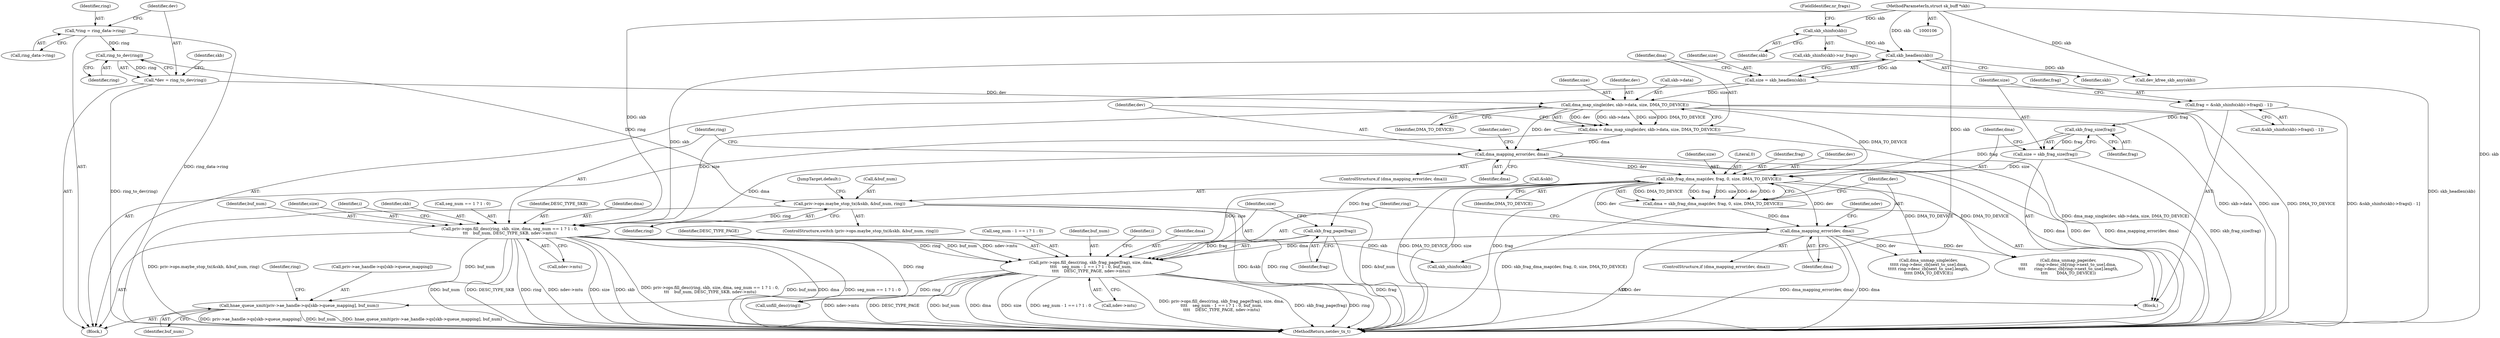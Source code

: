digraph "0_linux_27463ad99f738ed93c7c8b3e2e5bc8c4853a2ff2_0@array" {
"1000329" [label="(Call,hnae_queue_xmit(priv->ae_handle->qs[skb->queue_mapping], buf_num))"];
"1000270" [label="(Call,priv->ops.fill_desc(ring, skb_frag_page(frag), size, dma,\n\t\t\t\t    seg_num - 1 == i ? 1 : 0, buf_num,\n\t\t\t\t    DESC_TYPE_PAGE, ndev->mtu))"];
"1000205" [label="(Call,priv->ops.fill_desc(ring, skb, size, dma, seg_num == 1 ? 1 : 0,\n\t\t\t    buf_num, DESC_TYPE_SKB, ndev->mtu))"];
"1000136" [label="(Call,priv->ops.maybe_stop_tx(&skb, &buf_num, ring))"];
"1000125" [label="(Call,ring_to_dev(ring))"];
"1000117" [label="(Call,*ring = ring_data->ring)"];
"1000179" [label="(Call,skb_headlen(skb))"];
"1000168" [label="(Call,skb_shinfo(skb))"];
"1000108" [label="(MethodParameterIn,struct sk_buff *skb)"];
"1000183" [label="(Call,dma_map_single(dev, skb->data, size, DMA_TO_DEVICE))"];
"1000123" [label="(Call,*dev = ring_to_dev(ring))"];
"1000177" [label="(Call,size = skb_headlen(skb))"];
"1000191" [label="(Call,dma_mapping_error(dev, dma))"];
"1000181" [label="(Call,dma = dma_map_single(dev, skb->data, size, DMA_TO_DEVICE))"];
"1000272" [label="(Call,skb_frag_page(frag))"];
"1000248" [label="(Call,skb_frag_dma_map(dev, frag, 0, size, DMA_TO_DEVICE))"];
"1000255" [label="(Call,dma_mapping_error(dev, dma))"];
"1000246" [label="(Call,dma = skb_frag_dma_map(dev, frag, 0, size, DMA_TO_DEVICE))"];
"1000244" [label="(Call,skb_frag_size(frag))"];
"1000231" [label="(Call,frag = &skb_shinfo(skb)->frags[i - 1])"];
"1000242" [label="(Call,size = skb_frag_size(frag))"];
"1000182" [label="(Identifier,dma)"];
"1000242" [label="(Call,size = skb_frag_size(frag))"];
"1000243" [label="(Identifier,size)"];
"1000257" [label="(Identifier,dma)"];
"1000273" [label="(Identifier,frag)"];
"1000232" [label="(Identifier,frag)"];
"1000137" [label="(Call,&skb)"];
"1000270" [label="(Call,priv->ops.fill_desc(ring, skb_frag_page(frag), size, dma,\n\t\t\t\t    seg_num - 1 == i ? 1 : 0, buf_num,\n\t\t\t\t    DESC_TYPE_PAGE, ndev->mtu))"];
"1000373" [label="(Call,dma_unmap_page(dev,\n\t\t\t\t       ring->desc_cb[ring->next_to_use].dma,\n\t\t\t\t       ring->desc_cb[ring->next_to_use].length,\n\t\t\t\t       DMA_TO_DEVICE))"];
"1000117" [label="(Call,*ring = ring_data->ring)"];
"1000141" [label="(Identifier,ring)"];
"1000210" [label="(Call,seg_num == 1 ? 1 : 0)"];
"1000271" [label="(Identifier,ring)"];
"1000118" [label="(Identifier,ring)"];
"1000124" [label="(Identifier,dev)"];
"1000217" [label="(Identifier,DESC_TYPE_SKB)"];
"1000178" [label="(Identifier,size)"];
"1000162" [label="(JumpTarget,default:)"];
"1000275" [label="(Identifier,dma)"];
"1000233" [label="(Call,&skb_shinfo(skb)->frags[i - 1])"];
"1000426" [label="(MethodReturn,netdev_tx_t)"];
"1000179" [label="(Call,skb_headlen(skb))"];
"1000170" [label="(FieldIdentifier,nr_frags)"];
"1000209" [label="(Identifier,dma)"];
"1000395" [label="(Call,dma_unmap_single(dev,\n\t\t\t\t\t ring->desc_cb[next_to_use].dma,\n\t\t\t\t\t ring->desc_cb[next_to_use].length,\n\t\t\t\t\t DMA_TO_DEVICE))"];
"1000236" [label="(Call,skb_shinfo(skb))"];
"1000123" [label="(Call,*dev = ring_to_dev(ring))"];
"1000126" [label="(Identifier,ring)"];
"1000247" [label="(Identifier,dma)"];
"1000177" [label="(Call,size = skb_headlen(skb))"];
"1000252" [label="(Identifier,size)"];
"1000256" [label="(Identifier,dev)"];
"1000167" [label="(Call,skb_shinfo(skb)->nr_frags)"];
"1000205" [label="(Call,priv->ops.fill_desc(ring, skb, size, dma, seg_num == 1 ? 1 : 0,\n\t\t\t    buf_num, DESC_TYPE_SKB, ndev->mtu))"];
"1000206" [label="(Identifier,ring)"];
"1000248" [label="(Call,skb_frag_dma_map(dev, frag, 0, size, DMA_TO_DEVICE))"];
"1000189" [label="(Identifier,DMA_TO_DEVICE)"];
"1000251" [label="(Literal,0)"];
"1000119" [label="(Call,ring_data->ring)"];
"1000136" [label="(Call,priv->ops.maybe_stop_tx(&skb, &buf_num, ring))"];
"1000216" [label="(Identifier,buf_num)"];
"1000169" [label="(Identifier,skb)"];
"1000245" [label="(Identifier,frag)"];
"1000168" [label="(Call,skb_shinfo(skb))"];
"1000244" [label="(Call,skb_frag_size(frag))"];
"1000272" [label="(Call,skb_frag_page(frag))"];
"1000365" [label="(Call,unfill_desc(ring))"];
"1000343" [label="(Identifier,ring)"];
"1000192" [label="(Identifier,dev)"];
"1000260" [label="(Identifier,ndev)"];
"1000231" [label="(Call,frag = &skb_shinfo(skb)->frags[i - 1])"];
"1000285" [label="(Identifier,DESC_TYPE_PAGE)"];
"1000250" [label="(Identifier,frag)"];
"1000330" [label="(Call,priv->ae_handle->qs[skb->queue_mapping])"];
"1000249" [label="(Identifier,dev)"];
"1000110" [label="(Block,)"];
"1000190" [label="(ControlStructure,if (dma_mapping_error(dev, dma)))"];
"1000108" [label="(MethodParameterIn,struct sk_buff *skb)"];
"1000230" [label="(Block,)"];
"1000183" [label="(Call,dma_map_single(dev, skb->data, size, DMA_TO_DEVICE))"];
"1000329" [label="(Call,hnae_queue_xmit(priv->ae_handle->qs[skb->queue_mapping], buf_num))"];
"1000253" [label="(Identifier,DMA_TO_DEVICE)"];
"1000274" [label="(Identifier,size)"];
"1000276" [label="(Call,seg_num - 1 == i ? 1 : 0)"];
"1000208" [label="(Identifier,size)"];
"1000254" [label="(ControlStructure,if (dma_mapping_error(dev, dma)))"];
"1000139" [label="(Call,&buf_num)"];
"1000188" [label="(Identifier,size)"];
"1000413" [label="(Call,dev_kfree_skb_any(skb))"];
"1000196" [label="(Identifier,ndev)"];
"1000246" [label="(Call,dma = skb_frag_dma_map(dev, frag, 0, size, DMA_TO_DEVICE))"];
"1000191" [label="(Call,dma_mapping_error(dev, dma))"];
"1000223" [label="(Identifier,i)"];
"1000180" [label="(Identifier,skb)"];
"1000284" [label="(Identifier,buf_num)"];
"1000286" [label="(Call,ndev->mtu)"];
"1000184" [label="(Identifier,dev)"];
"1000138" [label="(Identifier,skb)"];
"1000135" [label="(ControlStructure,switch (priv->ops.maybe_stop_tx(&skb, &buf_num, ring)))"];
"1000229" [label="(Identifier,i)"];
"1000207" [label="(Identifier,skb)"];
"1000125" [label="(Call,ring_to_dev(ring))"];
"1000255" [label="(Call,dma_mapping_error(dev, dma))"];
"1000218" [label="(Call,ndev->mtu)"];
"1000339" [label="(Identifier,buf_num)"];
"1000185" [label="(Call,skb->data)"];
"1000193" [label="(Identifier,dma)"];
"1000181" [label="(Call,dma = dma_map_single(dev, skb->data, size, DMA_TO_DEVICE))"];
"1000329" -> "1000110"  [label="AST: "];
"1000329" -> "1000339"  [label="CFG: "];
"1000330" -> "1000329"  [label="AST: "];
"1000339" -> "1000329"  [label="AST: "];
"1000343" -> "1000329"  [label="CFG: "];
"1000329" -> "1000426"  [label="DDG: buf_num"];
"1000329" -> "1000426"  [label="DDG: hnae_queue_xmit(priv->ae_handle->qs[skb->queue_mapping], buf_num)"];
"1000329" -> "1000426"  [label="DDG: priv->ae_handle->qs[skb->queue_mapping]"];
"1000270" -> "1000329"  [label="DDG: buf_num"];
"1000205" -> "1000329"  [label="DDG: buf_num"];
"1000270" -> "1000230"  [label="AST: "];
"1000270" -> "1000286"  [label="CFG: "];
"1000271" -> "1000270"  [label="AST: "];
"1000272" -> "1000270"  [label="AST: "];
"1000274" -> "1000270"  [label="AST: "];
"1000275" -> "1000270"  [label="AST: "];
"1000276" -> "1000270"  [label="AST: "];
"1000284" -> "1000270"  [label="AST: "];
"1000285" -> "1000270"  [label="AST: "];
"1000286" -> "1000270"  [label="AST: "];
"1000229" -> "1000270"  [label="CFG: "];
"1000270" -> "1000426"  [label="DDG: ndev->mtu"];
"1000270" -> "1000426"  [label="DDG: DESC_TYPE_PAGE"];
"1000270" -> "1000426"  [label="DDG: buf_num"];
"1000270" -> "1000426"  [label="DDG: dma"];
"1000270" -> "1000426"  [label="DDG: size"];
"1000270" -> "1000426"  [label="DDG: seg_num - 1 == i ? 1 : 0"];
"1000270" -> "1000426"  [label="DDG: priv->ops.fill_desc(ring, skb_frag_page(frag), size, dma,\n\t\t\t\t    seg_num - 1 == i ? 1 : 0, buf_num,\n\t\t\t\t    DESC_TYPE_PAGE, ndev->mtu)"];
"1000270" -> "1000426"  [label="DDG: skb_frag_page(frag)"];
"1000270" -> "1000426"  [label="DDG: ring"];
"1000205" -> "1000270"  [label="DDG: ring"];
"1000205" -> "1000270"  [label="DDG: buf_num"];
"1000205" -> "1000270"  [label="DDG: ndev->mtu"];
"1000272" -> "1000270"  [label="DDG: frag"];
"1000248" -> "1000270"  [label="DDG: size"];
"1000255" -> "1000270"  [label="DDG: dma"];
"1000270" -> "1000365"  [label="DDG: ring"];
"1000205" -> "1000110"  [label="AST: "];
"1000205" -> "1000218"  [label="CFG: "];
"1000206" -> "1000205"  [label="AST: "];
"1000207" -> "1000205"  [label="AST: "];
"1000208" -> "1000205"  [label="AST: "];
"1000209" -> "1000205"  [label="AST: "];
"1000210" -> "1000205"  [label="AST: "];
"1000216" -> "1000205"  [label="AST: "];
"1000217" -> "1000205"  [label="AST: "];
"1000218" -> "1000205"  [label="AST: "];
"1000223" -> "1000205"  [label="CFG: "];
"1000205" -> "1000426"  [label="DDG: dma"];
"1000205" -> "1000426"  [label="DDG: seg_num == 1 ? 1 : 0"];
"1000205" -> "1000426"  [label="DDG: buf_num"];
"1000205" -> "1000426"  [label="DDG: DESC_TYPE_SKB"];
"1000205" -> "1000426"  [label="DDG: ring"];
"1000205" -> "1000426"  [label="DDG: ndev->mtu"];
"1000205" -> "1000426"  [label="DDG: size"];
"1000205" -> "1000426"  [label="DDG: skb"];
"1000205" -> "1000426"  [label="DDG: priv->ops.fill_desc(ring, skb, size, dma, seg_num == 1 ? 1 : 0,\n\t\t\t    buf_num, DESC_TYPE_SKB, ndev->mtu)"];
"1000136" -> "1000205"  [label="DDG: ring"];
"1000179" -> "1000205"  [label="DDG: skb"];
"1000108" -> "1000205"  [label="DDG: skb"];
"1000183" -> "1000205"  [label="DDG: size"];
"1000191" -> "1000205"  [label="DDG: dma"];
"1000205" -> "1000236"  [label="DDG: skb"];
"1000205" -> "1000365"  [label="DDG: ring"];
"1000136" -> "1000135"  [label="AST: "];
"1000136" -> "1000141"  [label="CFG: "];
"1000137" -> "1000136"  [label="AST: "];
"1000139" -> "1000136"  [label="AST: "];
"1000141" -> "1000136"  [label="AST: "];
"1000162" -> "1000136"  [label="CFG: "];
"1000136" -> "1000426"  [label="DDG: ring"];
"1000136" -> "1000426"  [label="DDG: &buf_num"];
"1000136" -> "1000426"  [label="DDG: priv->ops.maybe_stop_tx(&skb, &buf_num, ring)"];
"1000136" -> "1000426"  [label="DDG: &skb"];
"1000125" -> "1000136"  [label="DDG: ring"];
"1000125" -> "1000123"  [label="AST: "];
"1000125" -> "1000126"  [label="CFG: "];
"1000126" -> "1000125"  [label="AST: "];
"1000123" -> "1000125"  [label="CFG: "];
"1000125" -> "1000123"  [label="DDG: ring"];
"1000117" -> "1000125"  [label="DDG: ring"];
"1000117" -> "1000110"  [label="AST: "];
"1000117" -> "1000119"  [label="CFG: "];
"1000118" -> "1000117"  [label="AST: "];
"1000119" -> "1000117"  [label="AST: "];
"1000124" -> "1000117"  [label="CFG: "];
"1000117" -> "1000426"  [label="DDG: ring_data->ring"];
"1000179" -> "1000177"  [label="AST: "];
"1000179" -> "1000180"  [label="CFG: "];
"1000180" -> "1000179"  [label="AST: "];
"1000177" -> "1000179"  [label="CFG: "];
"1000179" -> "1000177"  [label="DDG: skb"];
"1000168" -> "1000179"  [label="DDG: skb"];
"1000108" -> "1000179"  [label="DDG: skb"];
"1000179" -> "1000413"  [label="DDG: skb"];
"1000168" -> "1000167"  [label="AST: "];
"1000168" -> "1000169"  [label="CFG: "];
"1000169" -> "1000168"  [label="AST: "];
"1000170" -> "1000168"  [label="CFG: "];
"1000108" -> "1000168"  [label="DDG: skb"];
"1000108" -> "1000106"  [label="AST: "];
"1000108" -> "1000426"  [label="DDG: skb"];
"1000108" -> "1000236"  [label="DDG: skb"];
"1000108" -> "1000413"  [label="DDG: skb"];
"1000183" -> "1000181"  [label="AST: "];
"1000183" -> "1000189"  [label="CFG: "];
"1000184" -> "1000183"  [label="AST: "];
"1000185" -> "1000183"  [label="AST: "];
"1000188" -> "1000183"  [label="AST: "];
"1000189" -> "1000183"  [label="AST: "];
"1000181" -> "1000183"  [label="CFG: "];
"1000183" -> "1000426"  [label="DDG: skb->data"];
"1000183" -> "1000426"  [label="DDG: size"];
"1000183" -> "1000426"  [label="DDG: DMA_TO_DEVICE"];
"1000183" -> "1000181"  [label="DDG: dev"];
"1000183" -> "1000181"  [label="DDG: skb->data"];
"1000183" -> "1000181"  [label="DDG: size"];
"1000183" -> "1000181"  [label="DDG: DMA_TO_DEVICE"];
"1000123" -> "1000183"  [label="DDG: dev"];
"1000177" -> "1000183"  [label="DDG: size"];
"1000183" -> "1000191"  [label="DDG: dev"];
"1000183" -> "1000248"  [label="DDG: DMA_TO_DEVICE"];
"1000123" -> "1000110"  [label="AST: "];
"1000124" -> "1000123"  [label="AST: "];
"1000138" -> "1000123"  [label="CFG: "];
"1000123" -> "1000426"  [label="DDG: ring_to_dev(ring)"];
"1000177" -> "1000110"  [label="AST: "];
"1000178" -> "1000177"  [label="AST: "];
"1000182" -> "1000177"  [label="CFG: "];
"1000177" -> "1000426"  [label="DDG: skb_headlen(skb)"];
"1000191" -> "1000190"  [label="AST: "];
"1000191" -> "1000193"  [label="CFG: "];
"1000192" -> "1000191"  [label="AST: "];
"1000193" -> "1000191"  [label="AST: "];
"1000196" -> "1000191"  [label="CFG: "];
"1000206" -> "1000191"  [label="CFG: "];
"1000191" -> "1000426"  [label="DDG: dma_mapping_error(dev, dma)"];
"1000191" -> "1000426"  [label="DDG: dma"];
"1000191" -> "1000426"  [label="DDG: dev"];
"1000181" -> "1000191"  [label="DDG: dma"];
"1000191" -> "1000248"  [label="DDG: dev"];
"1000181" -> "1000110"  [label="AST: "];
"1000182" -> "1000181"  [label="AST: "];
"1000192" -> "1000181"  [label="CFG: "];
"1000181" -> "1000426"  [label="DDG: dma_map_single(dev, skb->data, size, DMA_TO_DEVICE)"];
"1000272" -> "1000273"  [label="CFG: "];
"1000273" -> "1000272"  [label="AST: "];
"1000274" -> "1000272"  [label="CFG: "];
"1000272" -> "1000426"  [label="DDG: frag"];
"1000248" -> "1000272"  [label="DDG: frag"];
"1000248" -> "1000246"  [label="AST: "];
"1000248" -> "1000253"  [label="CFG: "];
"1000249" -> "1000248"  [label="AST: "];
"1000250" -> "1000248"  [label="AST: "];
"1000251" -> "1000248"  [label="AST: "];
"1000252" -> "1000248"  [label="AST: "];
"1000253" -> "1000248"  [label="AST: "];
"1000246" -> "1000248"  [label="CFG: "];
"1000248" -> "1000426"  [label="DDG: DMA_TO_DEVICE"];
"1000248" -> "1000426"  [label="DDG: size"];
"1000248" -> "1000426"  [label="DDG: frag"];
"1000248" -> "1000246"  [label="DDG: DMA_TO_DEVICE"];
"1000248" -> "1000246"  [label="DDG: frag"];
"1000248" -> "1000246"  [label="DDG: size"];
"1000248" -> "1000246"  [label="DDG: dev"];
"1000248" -> "1000246"  [label="DDG: 0"];
"1000255" -> "1000248"  [label="DDG: dev"];
"1000244" -> "1000248"  [label="DDG: frag"];
"1000242" -> "1000248"  [label="DDG: size"];
"1000248" -> "1000255"  [label="DDG: dev"];
"1000248" -> "1000373"  [label="DDG: DMA_TO_DEVICE"];
"1000248" -> "1000395"  [label="DDG: DMA_TO_DEVICE"];
"1000255" -> "1000254"  [label="AST: "];
"1000255" -> "1000257"  [label="CFG: "];
"1000256" -> "1000255"  [label="AST: "];
"1000257" -> "1000255"  [label="AST: "];
"1000260" -> "1000255"  [label="CFG: "];
"1000271" -> "1000255"  [label="CFG: "];
"1000255" -> "1000426"  [label="DDG: dma_mapping_error(dev, dma)"];
"1000255" -> "1000426"  [label="DDG: dma"];
"1000255" -> "1000426"  [label="DDG: dev"];
"1000246" -> "1000255"  [label="DDG: dma"];
"1000255" -> "1000373"  [label="DDG: dev"];
"1000255" -> "1000395"  [label="DDG: dev"];
"1000246" -> "1000230"  [label="AST: "];
"1000247" -> "1000246"  [label="AST: "];
"1000256" -> "1000246"  [label="CFG: "];
"1000246" -> "1000426"  [label="DDG: skb_frag_dma_map(dev, frag, 0, size, DMA_TO_DEVICE)"];
"1000244" -> "1000242"  [label="AST: "];
"1000244" -> "1000245"  [label="CFG: "];
"1000245" -> "1000244"  [label="AST: "];
"1000242" -> "1000244"  [label="CFG: "];
"1000244" -> "1000242"  [label="DDG: frag"];
"1000231" -> "1000244"  [label="DDG: frag"];
"1000231" -> "1000230"  [label="AST: "];
"1000231" -> "1000233"  [label="CFG: "];
"1000232" -> "1000231"  [label="AST: "];
"1000233" -> "1000231"  [label="AST: "];
"1000243" -> "1000231"  [label="CFG: "];
"1000231" -> "1000426"  [label="DDG: &skb_shinfo(skb)->frags[i - 1]"];
"1000242" -> "1000230"  [label="AST: "];
"1000243" -> "1000242"  [label="AST: "];
"1000247" -> "1000242"  [label="CFG: "];
"1000242" -> "1000426"  [label="DDG: skb_frag_size(frag)"];
}
